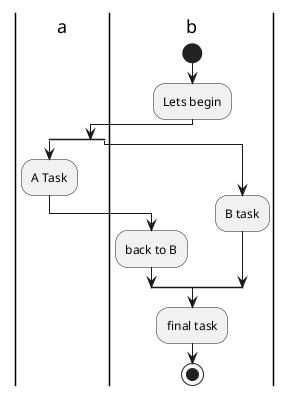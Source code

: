 {
  "sha1": "6qhfdzvwm5d5py7wz8qlgtcfnl2lnve",
  "insertion": {
    "when": "2024-05-30T20:48:21.026Z",
    "user": "plantuml@gmail.com"
  }
}
@startuml
|a|
|b|
start
|b|
:Lets begin;
|a|
split
:A Task;
|b|
:back to B;
split again
:B task;
end split
|b|
:final task;
stop
@enduml
